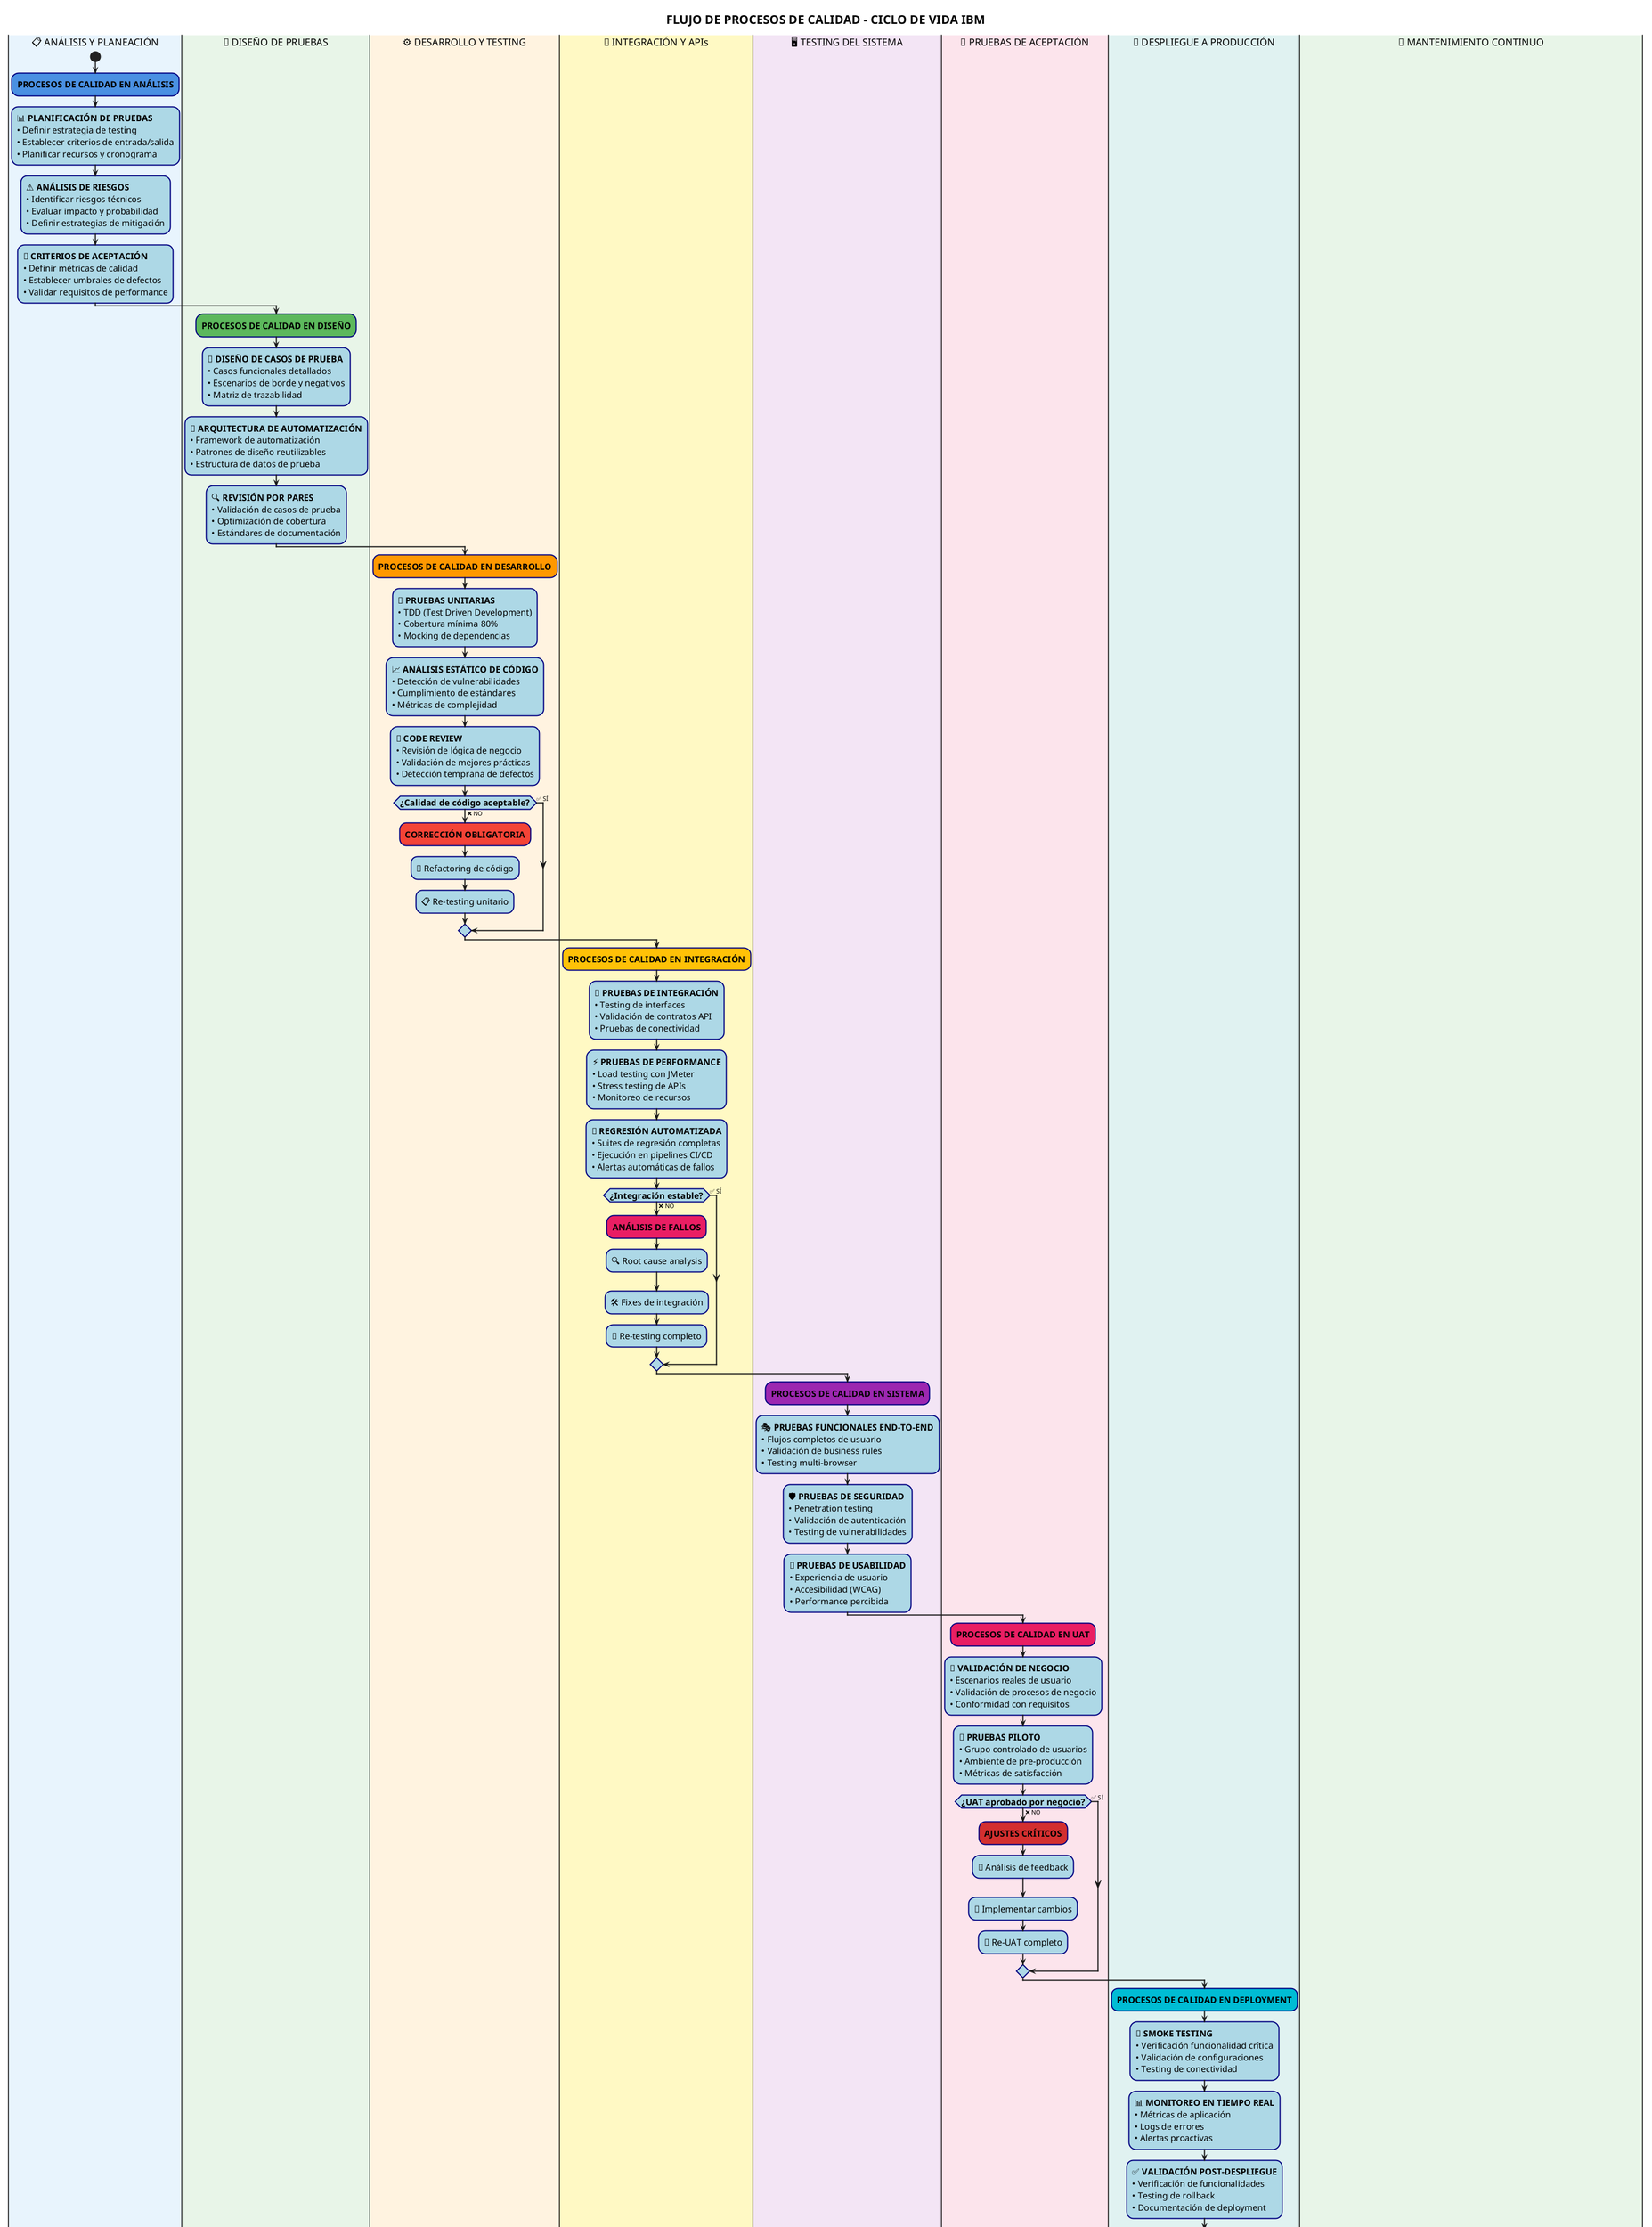 @startuml flujo-procesos-pruebas-ciclo-vida
title **FLUJO DE PROCESOS DE CALIDAD - CICLO DE VIDA IBM**

skinparam activity {
    FontSize 16
    FontName Arial Bold
    BackgroundColor lightblue
    BorderColor navy
    BorderThickness 2
}

skinparam note {
    FontSize 14
    FontName Arial
    BackgroundColor lightyellow
    BorderColor orange
}

skinparam title {
    FontSize 22
    FontName Arial Bold
}

skinparam swimlane {
    TitleFontSize 18
    FontSize 16
    FontName Arial Bold
}

skinparam decision {
    FontSize 16
    BackgroundColor lightgreen
    BorderColor green
}

|#E8F4FD|📋 ANÁLISIS Y PLANEACIÓN|
start
#4A90E2:**PROCESOS DE CALIDAD EN ANÁLISIS**;
:📊 **PLANIFICACIÓN DE PRUEBAS**
• Definir estrategia de testing
• Establecer criterios de entrada/salida
• Planificar recursos y cronograma;

:⚠️ **ANÁLISIS DE RIESGOS**
• Identificar riesgos técnicos
• Evaluar impacto y probabilidad  
• Definir estrategias de mitigación;

:🎯 **CRITERIOS DE ACEPTACIÓN**
• Definir métricas de calidad
• Establecer umbrales de defectos
• Validar requisitos de performance;

|#E8F5E8|🎨 DISEÑO DE PRUEBAS|
#5CB85C:**PROCESOS DE CALIDAD EN DISEÑO**;
:📝 **DISEÑO DE CASOS DE PRUEBA**
• Casos funcionales detallados
• Escenarios de borde y negativos
• Matriz de trazabilidad;

:🤖 **ARQUITECTURA DE AUTOMATIZACIÓN**
• Framework de automatización
• Patrones de diseño reutilizables
• Estructura de datos de prueba;

:🔍 **REVISIÓN POR PARES**
• Validación de casos de prueba
• Optimización de cobertura
• Estándares de documentación;

|#FFF3E0|⚙️ DESARROLLO Y TESTING|
#FF9800:**PROCESOS DE CALIDAD EN DESARROLLO**;
:🧪 **PRUEBAS UNITARIAS**
• TDD (Test Driven Development)
• Cobertura mínima 80%
• Mocking de dependencias;

:📈 **ANÁLISIS ESTÁTICO DE CÓDIGO**
• Detección de vulnerabilidades
• Cumplimiento de estándares
• Métricas de complejidad;

:👥 **CODE REVIEW**
• Revisión de lógica de negocio
• Validación de mejores prácticas
• Detección temprana de defectos;

if (**¿Calidad de código aceptable?**) is (❌ NO) then
  #F44336:**CORRECCIÓN OBLIGATORIA**;
  :🔧 Refactoring de código;
  :📋 Re-testing unitario;
else (✅ SÍ)
endif

|#FFF9C4|🔗 INTEGRACIÓN Y APIs|
#FFC107:**PROCESOS DE CALIDAD EN INTEGRACIÓN**;
:🔌 **PRUEBAS DE INTEGRACIÓN**
• Testing de interfaces
• Validación de contratos API
• Pruebas de conectividad;

:⚡ **PRUEBAS DE PERFORMANCE**
• Load testing con JMeter
• Stress testing de APIs
• Monitoreo de recursos;

:🔄 **REGRESIÓN AUTOMATIZADA**
• Suites de regresión completas
• Ejecución en pipelines CI/CD
• Alertas automáticas de fallos;

if (**¿Integración estable?**) is (❌ NO) then
  #E91E63:**ANÁLISIS DE FALLOS**;
  :🔍 Root cause analysis;
  :🛠️ Fixes de integración;
  :🔄 Re-testing completo;
else (✅ SÍ)
endif

|#F3E5F5|🖥️ TESTING DEL SISTEMA|
#9C27B0:**PROCESOS DE CALIDAD EN SISTEMA**;
:🎭 **PRUEBAS FUNCIONALES END-TO-END**
• Flujos completos de usuario
• Validación de business rules
• Testing multi-browser;

:🛡️ **PRUEBAS DE SEGURIDAD**
• Penetration testing
• Validación de autenticación
• Testing de vulnerabilidades;

:👤 **PRUEBAS DE USABILIDAD**
• Experiencia de usuario
• Accesibilidad (WCAG)
• Performance percibida;

|#FCE4EC|👥 PRUEBAS DE ACEPTACIÓN|
#E91E63:**PROCESOS DE CALIDAD EN UAT**;
:🏢 **VALIDACIÓN DE NEGOCIO**
• Escenarios reales de usuario
• Validación de procesos de negocio
• Conformidad con requisitos;

:🧪 **PRUEBAS PILOTO**
• Grupo controlado de usuarios
• Ambiente de pre-producción
• Métricas de satisfacción;

if (**¿UAT aprobado por negocio?**) is (❌ NO) then
  #D32F2F:**AJUSTES CRÍTICOS**;
  :📝 Análisis de feedback;
  :🔧 Implementar cambios;
  :🔄 Re-UAT completo;
else (✅ SÍ)
endif

|#E0F2F1|🚀 DESPLIEGUE A PRODUCCIÓN|
#00BCD4:**PROCESOS DE CALIDAD EN DEPLOYMENT**;
:💨 **SMOKE TESTING**
• Verificación funcionalidad crítica
• Validación de configuraciones
• Testing de conectividad;

:📊 **MONITOREO EN TIEMPO REAL**
• Métricas de aplicación
• Logs de errores
• Alertas proactivas;

:✅ **VALIDACIÓN POST-DESPLIEGUE**
• Verificación de funcionalidades
• Testing de rollback
• Documentación de deployment;

if (**¿Despliegue exitoso?**) is (❌ NO) then
  #B71C1C:**ROLLBACK INMEDIATO**;
  :⏪ Activar plan de contingencia;
  :🔄 Restaurar versión anterior;
  :📋 Post-mortem analysis;
  stop
else (✅ SÍ)
endif

|#E8F5E8|🔄 MANTENIMIENTO CONTINUO|
#4CAF50:**PROCESOS DE CALIDAD EN MANTENIMIENTO**;
:🔁 **REGRESIÓN CONTINUA**
• Ejecución automática nocturna
• Validación de patches
• Monitoreo de degradación;

:📈 **ANÁLISIS DE CALIDAD CONTINUA**
• Trending de defectos
• Métricas de performance
• Optimización de procesos;

:🎯 **MEJORA CONTINUA**
• Lecciones aprendidas
• Refinamiento de procesos
• Actualización de herramientas;

stop

note left
**🏦 EJEMPLO: APLICACIÓN BANCA EN LÍNEA**

**📋 Análisis:** Requisitos de transferencias seguras,
   consulta de saldos, gestión de cuentas

**🎨 Diseño:** Casos de login seguro, validación de usuarios,
   flujos de transacciones

**⚙️ Desarrollo:** Pruebas unitarias de cálculo de intereses,
   80% cobertura de código crítico

**🔗 Integración:** APIs de consulta de saldos probadas
   con 1000 usuarios concurrentes

**🖥️ Sistema:** Flujos end-to-end completos,
   pruebas de penetración, testing multi-dispositivo

**👥 UAT:** Usuarios piloto con transacciones reales
   en ambiente controlado

**🚀 Despliegue:** Smoke testing de login y funciones básicas,
   monitoreo en tiempo real

**🔄 Mantenimiento:** Regresión continua,
   análisis de tendencias de defectos

**🎯 CRITERIOS DE CALIDAD:**
• Tiempo de respuesta < 3 segundos
• Disponibilidad 99.9%
• Seguridad nivel bancario
• 95% satisfacción del usuario
• Zero defectos críticos en producción
end note

@enduml
